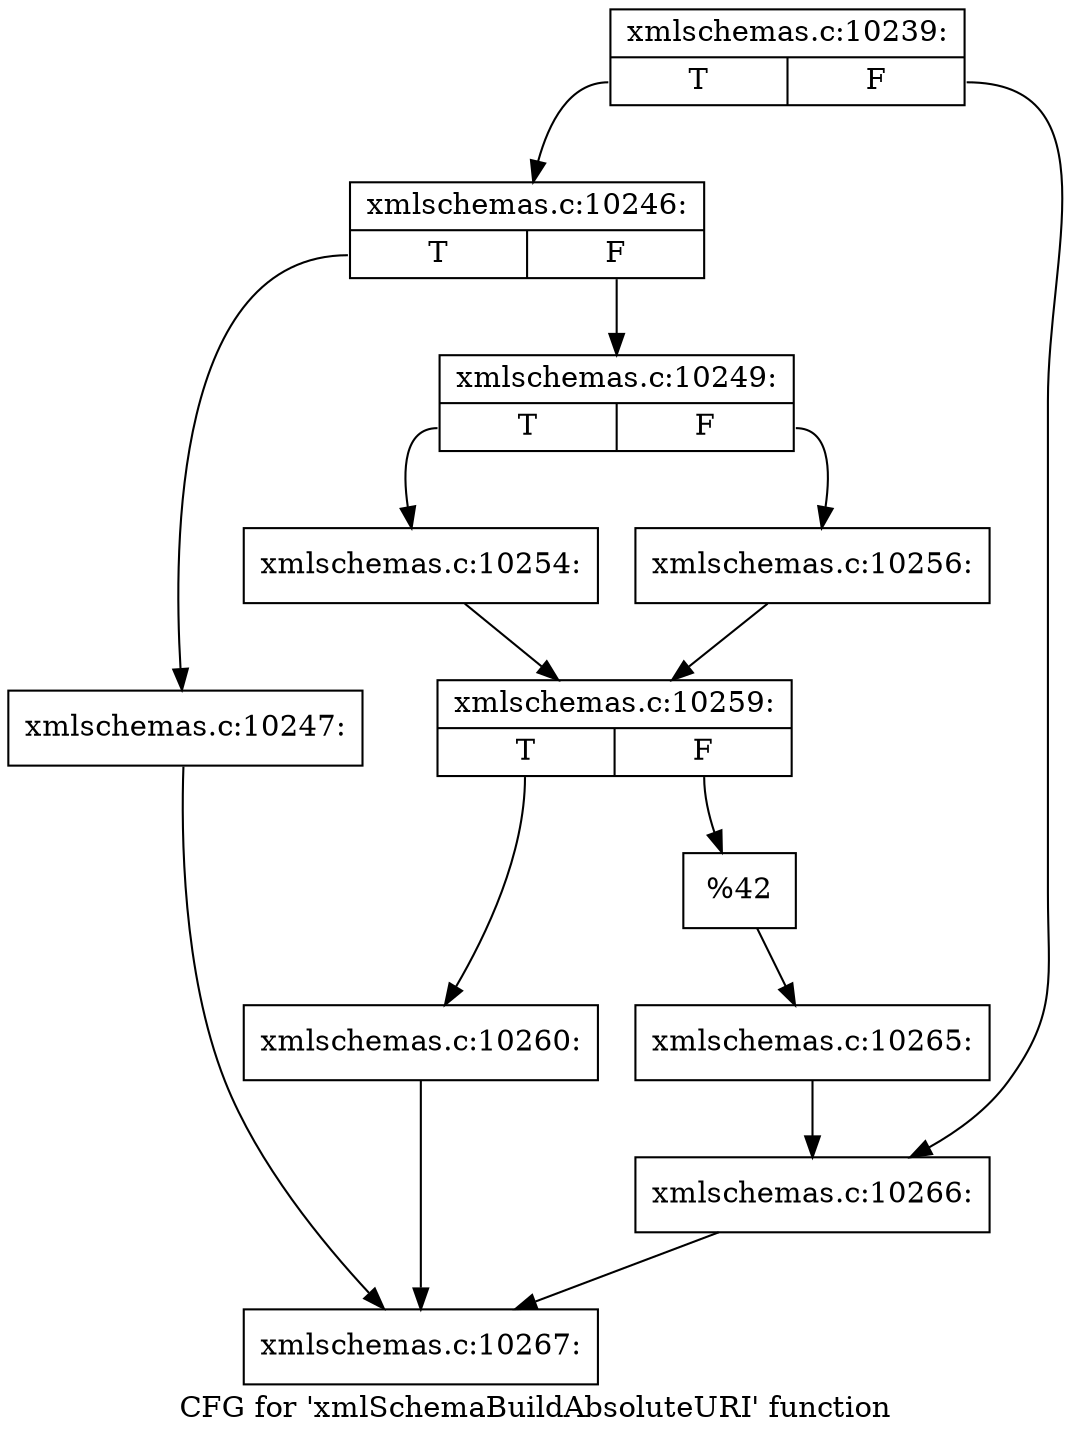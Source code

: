 digraph "CFG for 'xmlSchemaBuildAbsoluteURI' function" {
	label="CFG for 'xmlSchemaBuildAbsoluteURI' function";

	Node0x4d295e0 [shape=record,label="{xmlschemas.c:10239:|{<s0>T|<s1>F}}"];
	Node0x4d295e0:s0 -> Node0x4d2e7b0;
	Node0x4d295e0:s1 -> Node0x4d2e800;
	Node0x4d2e7b0 [shape=record,label="{xmlschemas.c:10246:|{<s0>T|<s1>F}}"];
	Node0x4d2e7b0:s0 -> Node0x4d2ebc0;
	Node0x4d2e7b0:s1 -> Node0x4d2ec60;
	Node0x4d2ebc0 [shape=record,label="{xmlschemas.c:10247:}"];
	Node0x4d2ebc0 -> Node0x4d2dc50;
	Node0x4d2ec60 [shape=record,label="{xmlschemas.c:10249:|{<s0>T|<s1>F}}"];
	Node0x4d2ec60:s0 -> Node0x4d302b0;
	Node0x4d2ec60:s1 -> Node0x4d30810;
	Node0x4d302b0 [shape=record,label="{xmlschemas.c:10254:}"];
	Node0x4d302b0 -> Node0x4d305e0;
	Node0x4d30810 [shape=record,label="{xmlschemas.c:10256:}"];
	Node0x4d30810 -> Node0x4d305e0;
	Node0x4d305e0 [shape=record,label="{xmlschemas.c:10259:|{<s0>T|<s1>F}}"];
	Node0x4d305e0:s0 -> Node0x4d30d30;
	Node0x4d305e0:s1 -> Node0x4d31600;
	Node0x4d30d30 [shape=record,label="{xmlschemas.c:10260:}"];
	Node0x4d30d30 -> Node0x4d2dc50;
	Node0x4d31600 [shape=record,label="{%42}"];
	Node0x4d31600 -> Node0x4d2ec10;
	Node0x4d2ec10 [shape=record,label="{xmlschemas.c:10265:}"];
	Node0x4d2ec10 -> Node0x4d2e800;
	Node0x4d2e800 [shape=record,label="{xmlschemas.c:10266:}"];
	Node0x4d2e800 -> Node0x4d2dc50;
	Node0x4d2dc50 [shape=record,label="{xmlschemas.c:10267:}"];
}
